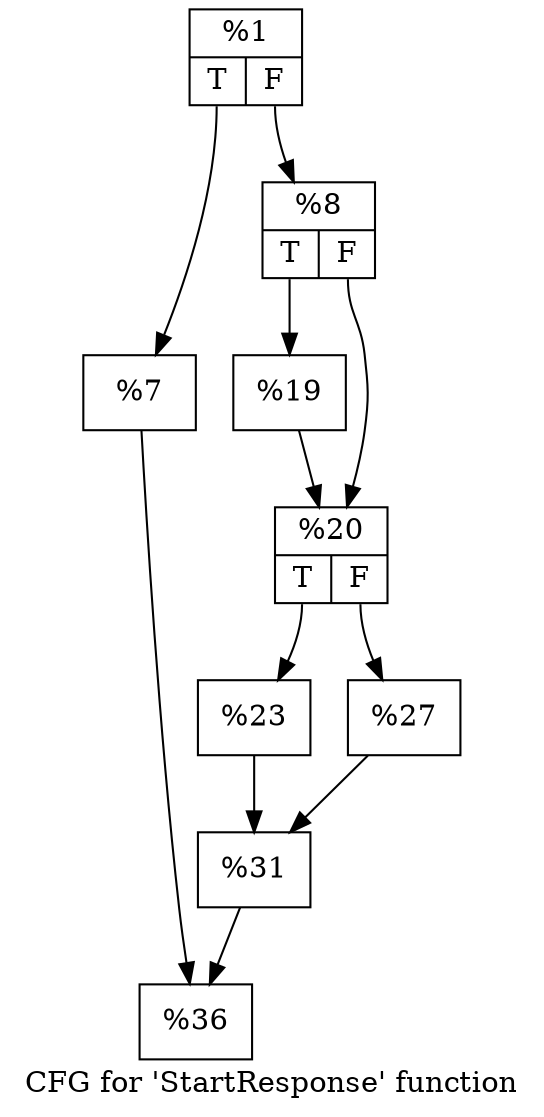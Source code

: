 digraph "CFG for 'StartResponse' function" {
	label="CFG for 'StartResponse' function";

	Node0x1052ae0 [shape=record,label="{%1|{<s0>T|<s1>F}}"];
	Node0x1052ae0:s0 -> Node0x1052f70;
	Node0x1052ae0:s1 -> Node0x1052fc0;
	Node0x1052f70 [shape=record,label="{%7}"];
	Node0x1052f70 -> Node0x10530a0;
	Node0x1052fc0 [shape=record,label="{%8|{<s0>T|<s1>F}}"];
	Node0x1052fc0:s0 -> Node0x1053a10;
	Node0x1052fc0:s1 -> Node0x1053a60;
	Node0x1053a10 [shape=record,label="{%19}"];
	Node0x1053a10 -> Node0x1053a60;
	Node0x1053a60 [shape=record,label="{%20|{<s0>T|<s1>F}}"];
	Node0x1053a60:s0 -> Node0x1053c90;
	Node0x1053a60:s1 -> Node0x1053ce0;
	Node0x1053c90 [shape=record,label="{%23}"];
	Node0x1053c90 -> Node0x1054060;
	Node0x1053ce0 [shape=record,label="{%27}"];
	Node0x1053ce0 -> Node0x1054060;
	Node0x1054060 [shape=record,label="{%31}"];
	Node0x1054060 -> Node0x10530a0;
	Node0x10530a0 [shape=record,label="{%36}"];
}
